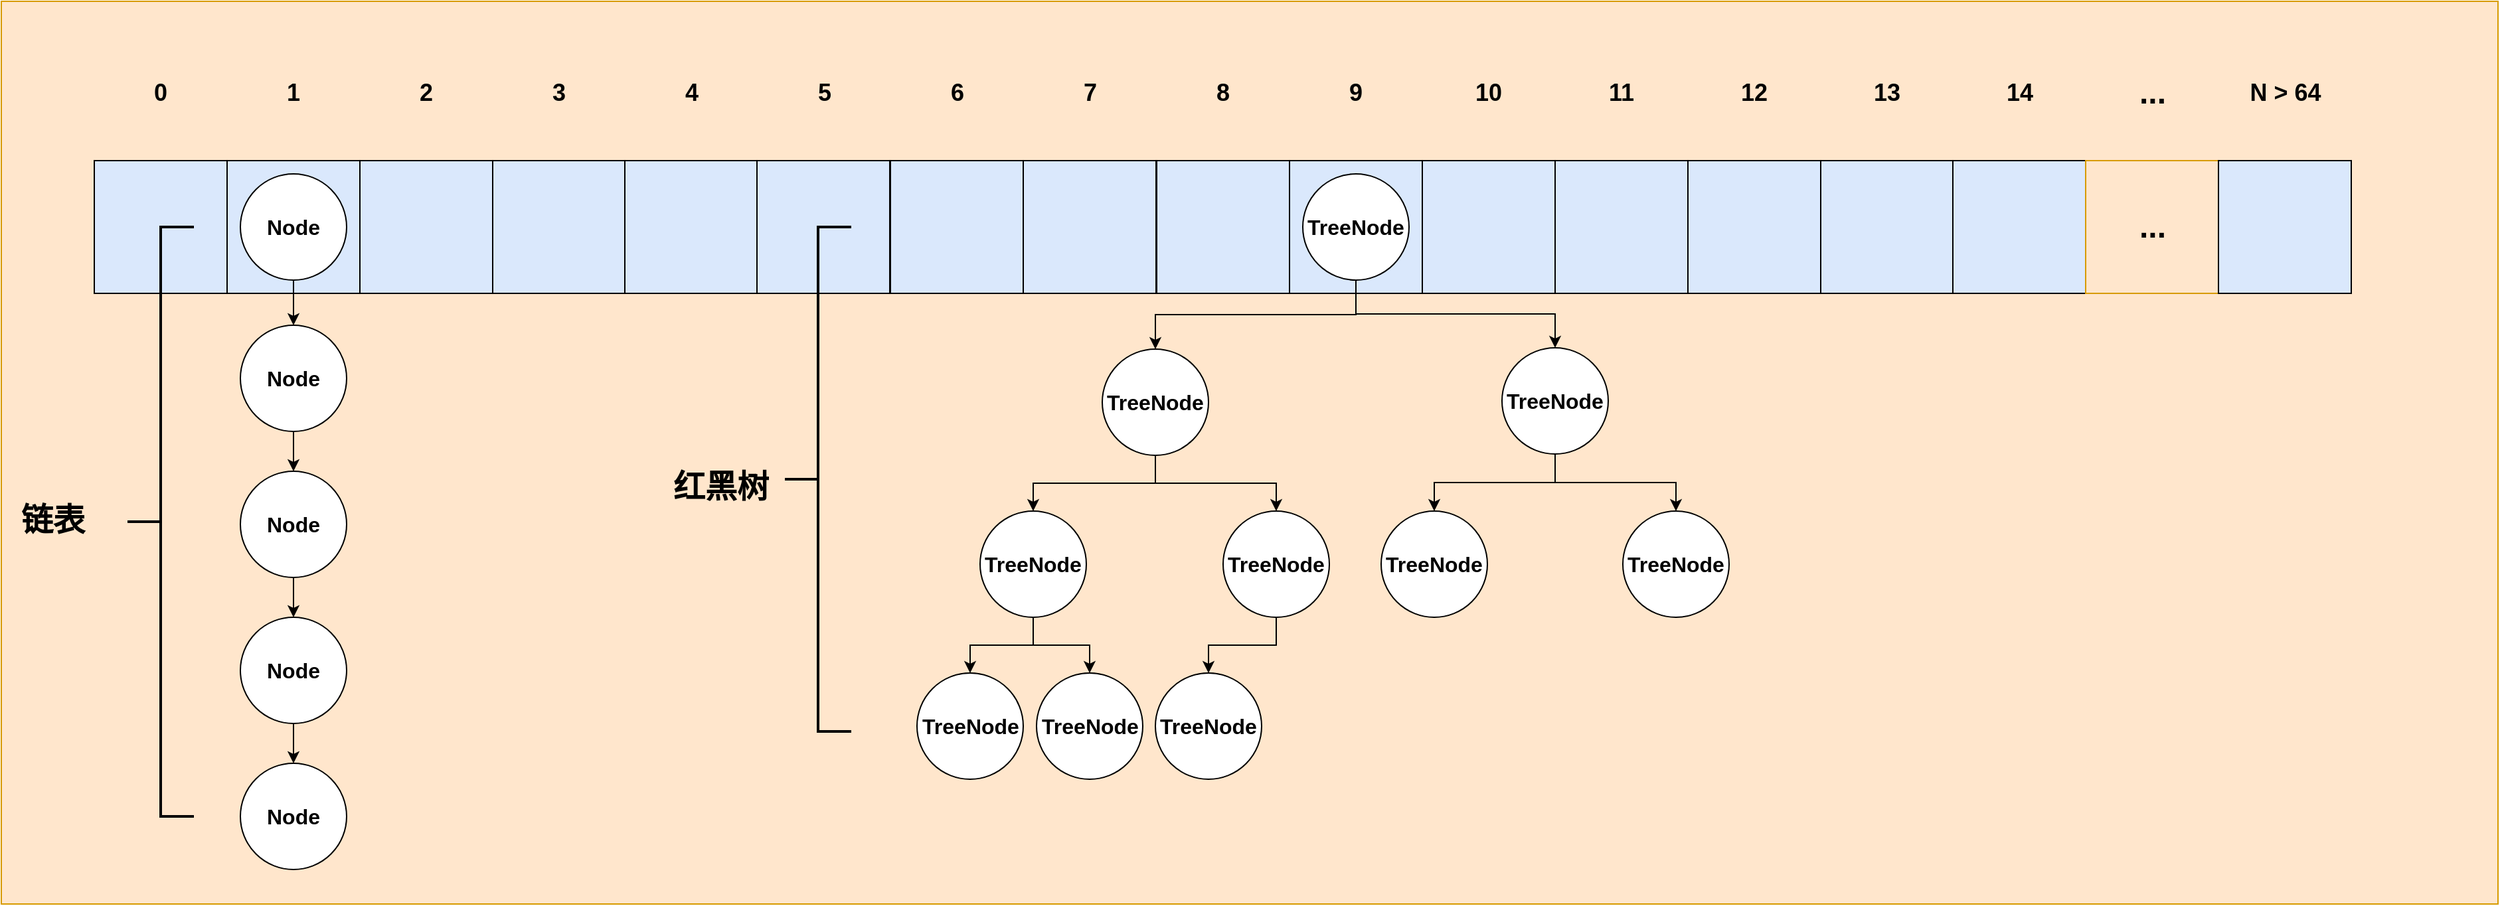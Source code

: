 <mxfile version="12.2.2" type="device" pages="1"><diagram id="8DqtmBbXT2G1m3jgOkBs" name="第 1 页"><mxGraphModel dx="3464" dy="1343" grid="1" gridSize="10" guides="1" tooltips="1" connect="1" arrows="1" fold="1" page="1" pageScale="1" pageWidth="827" pageHeight="1169" math="0" shadow="0"><root><mxCell id="0"/><mxCell id="1" parent="0"/><mxCell id="ozydoXUE1chaM3nhOkbI-164" value="" style="rounded=0;whiteSpace=wrap;html=1;fillColor=#ffe6cc;strokeColor=#d79b00;fontStyle=1" parent="1" vertex="1"><mxGeometry x="-870" y="790" width="1880" height="680" as="geometry"/></mxCell><mxCell id="ozydoXUE1chaM3nhOkbI-82" value="" style="rounded=0;whiteSpace=wrap;html=1;fillColor=#dae8fc;strokeColor=#000000;fontStyle=1" parent="1" vertex="1"><mxGeometry x="200" y="910" width="100" height="100" as="geometry"/></mxCell><mxCell id="ozydoXUE1chaM3nhOkbI-83" value="" style="rounded=0;whiteSpace=wrap;html=1;fillColor=#dae8fc;strokeColor=#000000;fontStyle=1" parent="1" vertex="1"><mxGeometry x="-800" y="910" width="100" height="100" as="geometry"/></mxCell><mxCell id="ozydoXUE1chaM3nhOkbI-84" value="" style="rounded=0;whiteSpace=wrap;html=1;fillColor=#dae8fc;strokeColor=#000000;fontStyle=1" parent="1" vertex="1"><mxGeometry x="-700" y="910" width="100" height="100" as="geometry"/></mxCell><mxCell id="ozydoXUE1chaM3nhOkbI-85" value="" style="rounded=0;whiteSpace=wrap;html=1;fillColor=#dae8fc;strokeColor=#000000;fontStyle=1" parent="1" vertex="1"><mxGeometry x="-600" y="910" width="100" height="100" as="geometry"/></mxCell><mxCell id="ozydoXUE1chaM3nhOkbI-86" value="" style="rounded=0;whiteSpace=wrap;html=1;fillColor=#dae8fc;strokeColor=#000000;fontStyle=1" parent="1" vertex="1"><mxGeometry x="-500" y="910" width="100" height="100" as="geometry"/></mxCell><mxCell id="ozydoXUE1chaM3nhOkbI-87" value="" style="rounded=0;whiteSpace=wrap;html=1;fillColor=#dae8fc;strokeColor=#000000;fontStyle=1" parent="1" vertex="1"><mxGeometry x="-400.5" y="910" width="100" height="100" as="geometry"/></mxCell><mxCell id="ozydoXUE1chaM3nhOkbI-88" value="" style="rounded=0;whiteSpace=wrap;html=1;fillColor=#dae8fc;strokeColor=#000000;fontStyle=1" parent="1" vertex="1"><mxGeometry x="-200.5" y="910" width="100" height="100" as="geometry"/></mxCell><mxCell id="ozydoXUE1chaM3nhOkbI-89" value="" style="rounded=0;whiteSpace=wrap;html=1;fillColor=#dae8fc;strokeColor=#000000;fontStyle=1" parent="1" vertex="1"><mxGeometry x="-100.5" y="910" width="100" height="100" as="geometry"/></mxCell><mxCell id="ozydoXUE1chaM3nhOkbI-90" value="" style="rounded=0;whiteSpace=wrap;html=1;fillColor=#dae8fc;strokeColor=#000000;fontStyle=1" parent="1" vertex="1"><mxGeometry y="910" width="100" height="100" as="geometry"/></mxCell><mxCell id="ozydoXUE1chaM3nhOkbI-91" value="" style="rounded=0;whiteSpace=wrap;html=1;fillColor=#dae8fc;strokeColor=#000000;fontStyle=1" parent="1" vertex="1"><mxGeometry x="100" y="910" width="100" height="100" as="geometry"/></mxCell><mxCell id="ozydoXUE1chaM3nhOkbI-92" value="" style="rounded=0;whiteSpace=wrap;html=1;fillColor=#dae8fc;strokeColor=#000000;fontStyle=1" parent="1" vertex="1"><mxGeometry x="300" y="910" width="100" height="100" as="geometry"/></mxCell><mxCell id="ozydoXUE1chaM3nhOkbI-93" value="" style="rounded=0;whiteSpace=wrap;html=1;fillColor=#dae8fc;strokeColor=#000000;fontStyle=1" parent="1" vertex="1"><mxGeometry x="499.5" y="910" width="100" height="100" as="geometry"/></mxCell><mxCell id="ozydoXUE1chaM3nhOkbI-94" value="" style="rounded=0;whiteSpace=wrap;html=1;fillColor=#dae8fc;strokeColor=#000000;fontStyle=1" parent="1" vertex="1"><mxGeometry x="599.5" y="910" width="100" height="100" as="geometry"/></mxCell><mxCell id="ozydoXUE1chaM3nhOkbI-95" value="&lt;font style=&quot;font-size: 24px&quot;&gt;...&lt;/font&gt;" style="rounded=0;whiteSpace=wrap;html=1;fillColor=#ffe6cc;strokeColor=#d79b00;fontStyle=1" parent="1" vertex="1"><mxGeometry x="699.5" y="910" width="100" height="100" as="geometry"/></mxCell><mxCell id="ozydoXUE1chaM3nhOkbI-103" value="0" style="rounded=0;whiteSpace=wrap;html=1;fillColor=#ffe6cc;strokeColor=none;fontStyle=1;fontSize=18;" parent="1" vertex="1"><mxGeometry x="-800" y="809" width="100" height="100" as="geometry"/></mxCell><mxCell id="ozydoXUE1chaM3nhOkbI-104" value="1" style="rounded=0;whiteSpace=wrap;html=1;fillColor=#ffe6cc;strokeColor=none;fontStyle=1;fontSize=18;" parent="1" vertex="1"><mxGeometry x="-700" y="809" width="100" height="100" as="geometry"/></mxCell><mxCell id="ozydoXUE1chaM3nhOkbI-105" value="2" style="rounded=0;whiteSpace=wrap;html=1;fillColor=#ffe6cc;strokeColor=none;fontStyle=1;fontSize=18;" parent="1" vertex="1"><mxGeometry x="-600" y="809" width="100" height="100" as="geometry"/></mxCell><mxCell id="ozydoXUE1chaM3nhOkbI-106" value="3" style="rounded=0;whiteSpace=wrap;html=1;fillColor=#ffe6cc;strokeColor=none;fontStyle=1;fontSize=18;" parent="1" vertex="1"><mxGeometry x="-500" y="809" width="100" height="100" as="geometry"/></mxCell><mxCell id="ozydoXUE1chaM3nhOkbI-107" value="4" style="rounded=0;whiteSpace=wrap;html=1;fillColor=#ffe6cc;strokeColor=none;fontStyle=1;fontSize=18;" parent="1" vertex="1"><mxGeometry x="-400.5" y="809" width="100" height="100" as="geometry"/></mxCell><mxCell id="ozydoXUE1chaM3nhOkbI-108" value="6" style="rounded=0;whiteSpace=wrap;html=1;fillColor=#ffe6cc;strokeColor=none;fontStyle=1;fontSize=18;" parent="1" vertex="1"><mxGeometry x="-200.5" y="809" width="100" height="100" as="geometry"/></mxCell><mxCell id="ozydoXUE1chaM3nhOkbI-109" value="7" style="rounded=0;whiteSpace=wrap;html=1;fillColor=#ffe6cc;strokeColor=none;fontStyle=1;fontSize=18;" parent="1" vertex="1"><mxGeometry x="-100.5" y="809" width="100" height="100" as="geometry"/></mxCell><mxCell id="ozydoXUE1chaM3nhOkbI-110" value="8" style="rounded=0;whiteSpace=wrap;html=1;fillColor=#ffe6cc;strokeColor=none;fontStyle=1;fontSize=18;" parent="1" vertex="1"><mxGeometry y="809" width="100" height="100" as="geometry"/></mxCell><mxCell id="ozydoXUE1chaM3nhOkbI-111" value="9" style="rounded=0;whiteSpace=wrap;html=1;fillColor=#ffe6cc;strokeColor=none;fontStyle=1;fontSize=18;" parent="1" vertex="1"><mxGeometry x="100" y="809" width="100" height="100" as="geometry"/></mxCell><mxCell id="ozydoXUE1chaM3nhOkbI-112" value="11" style="rounded=0;whiteSpace=wrap;html=1;fillColor=#ffe6cc;strokeColor=none;fontStyle=1;fontSize=18;" parent="1" vertex="1"><mxGeometry x="300" y="809" width="100" height="100" as="geometry"/></mxCell><mxCell id="ozydoXUE1chaM3nhOkbI-113" value="12" style="rounded=0;whiteSpace=wrap;html=1;fillColor=#ffe6cc;strokeColor=none;fontStyle=1;fontSize=18;" parent="1" vertex="1"><mxGeometry x="399.5" y="809" width="100" height="100" as="geometry"/></mxCell><mxCell id="ozydoXUE1chaM3nhOkbI-114" value="13" style="rounded=0;whiteSpace=wrap;html=1;fillColor=#ffe6cc;strokeColor=none;fontStyle=1;fontSize=18;" parent="1" vertex="1"><mxGeometry x="499.5" y="809" width="100" height="100" as="geometry"/></mxCell><mxCell id="ozydoXUE1chaM3nhOkbI-115" value="14" style="rounded=0;whiteSpace=wrap;html=1;fillColor=#ffe6cc;strokeColor=none;fontStyle=1;fontSize=18;" parent="1" vertex="1"><mxGeometry x="599.5" y="809" width="100" height="100" as="geometry"/></mxCell><mxCell id="ozydoXUE1chaM3nhOkbI-116" value="&lt;font style=&quot;font-size: 24px&quot;&gt;...&lt;/font&gt;" style="rounded=0;whiteSpace=wrap;html=1;fillColor=#ffe6cc;strokeColor=none;fontStyle=1;fontSize=18;" parent="1" vertex="1"><mxGeometry x="699.5" y="809" width="100" height="100" as="geometry"/></mxCell><mxCell id="ozydoXUE1chaM3nhOkbI-117" value="5" style="rounded=0;whiteSpace=wrap;html=1;fillColor=#ffe6cc;strokeColor=none;fontStyle=1;fontSize=18;" parent="1" vertex="1"><mxGeometry x="-300" y="809" width="100" height="100" as="geometry"/></mxCell><mxCell id="ozydoXUE1chaM3nhOkbI-118" value="10" style="rounded=0;whiteSpace=wrap;html=1;fillColor=#ffe6cc;strokeColor=none;fontStyle=1;fontSize=18;" parent="1" vertex="1"><mxGeometry x="199.5" y="809" width="100" height="100" as="geometry"/></mxCell><mxCell id="ozydoXUE1chaM3nhOkbI-128" value="" style="rounded=0;whiteSpace=wrap;html=1;fillColor=#dae8fc;strokeColor=#000000;fontStyle=1" parent="1" vertex="1"><mxGeometry x="-301" y="910" width="100" height="100" as="geometry"/></mxCell><mxCell id="ozydoXUE1chaM3nhOkbI-129" value="" style="rounded=0;whiteSpace=wrap;html=1;fillColor=#dae8fc;strokeColor=#000000;fontStyle=1" parent="1" vertex="1"><mxGeometry x="400" y="910" width="100" height="100" as="geometry"/></mxCell><mxCell id="ozydoXUE1chaM3nhOkbI-135" style="edgeStyle=orthogonalEdgeStyle;rounded=0;orthogonalLoop=1;jettySize=auto;html=1;exitX=0.5;exitY=1;exitDx=0;exitDy=0;entryX=0.5;entryY=0;entryDx=0;entryDy=0;fontStyle=1" parent="1" source="ozydoXUE1chaM3nhOkbI-130" target="ozydoXUE1chaM3nhOkbI-131" edge="1"><mxGeometry relative="1" as="geometry"/></mxCell><mxCell id="ozydoXUE1chaM3nhOkbI-130" value="&lt;font style=&quot;font-size: 16px&quot;&gt;Node&lt;/font&gt;" style="ellipse;whiteSpace=wrap;html=1;aspect=fixed;fontStyle=1" parent="1" vertex="1"><mxGeometry x="-690" y="920" width="80" height="80" as="geometry"/></mxCell><mxCell id="ozydoXUE1chaM3nhOkbI-136" style="edgeStyle=orthogonalEdgeStyle;rounded=0;orthogonalLoop=1;jettySize=auto;html=1;exitX=0.5;exitY=1;exitDx=0;exitDy=0;fontStyle=1" parent="1" source="ozydoXUE1chaM3nhOkbI-131" target="ozydoXUE1chaM3nhOkbI-132" edge="1"><mxGeometry relative="1" as="geometry"/></mxCell><mxCell id="ozydoXUE1chaM3nhOkbI-131" value="&lt;span style=&quot;font-size: 16px&quot;&gt;Node&lt;/span&gt;" style="ellipse;whiteSpace=wrap;html=1;aspect=fixed;fontStyle=1" parent="1" vertex="1"><mxGeometry x="-690" y="1034" width="80" height="80" as="geometry"/></mxCell><mxCell id="ozydoXUE1chaM3nhOkbI-137" style="edgeStyle=orthogonalEdgeStyle;rounded=0;orthogonalLoop=1;jettySize=auto;html=1;exitX=0.5;exitY=1;exitDx=0;exitDy=0;fontStyle=1" parent="1" source="ozydoXUE1chaM3nhOkbI-132" target="ozydoXUE1chaM3nhOkbI-133" edge="1"><mxGeometry relative="1" as="geometry"/></mxCell><mxCell id="ozydoXUE1chaM3nhOkbI-132" value="&lt;span style=&quot;font-size: 16px ; white-space: normal&quot;&gt;Node&lt;/span&gt;" style="ellipse;whiteSpace=wrap;html=1;aspect=fixed;fontStyle=1" parent="1" vertex="1"><mxGeometry x="-690" y="1144" width="80" height="80" as="geometry"/></mxCell><mxCell id="ozydoXUE1chaM3nhOkbI-138" style="edgeStyle=orthogonalEdgeStyle;rounded=0;orthogonalLoop=1;jettySize=auto;html=1;exitX=0.5;exitY=1;exitDx=0;exitDy=0;entryX=0.5;entryY=0;entryDx=0;entryDy=0;fontStyle=1" parent="1" source="ozydoXUE1chaM3nhOkbI-133" target="ozydoXUE1chaM3nhOkbI-134" edge="1"><mxGeometry relative="1" as="geometry"/></mxCell><mxCell id="ozydoXUE1chaM3nhOkbI-133" value="&lt;span style=&quot;font-size: 16px ; white-space: normal&quot;&gt;Node&lt;/span&gt;" style="ellipse;whiteSpace=wrap;html=1;aspect=fixed;fontStyle=1" parent="1" vertex="1"><mxGeometry x="-690" y="1254" width="80" height="80" as="geometry"/></mxCell><mxCell id="ozydoXUE1chaM3nhOkbI-134" value="&lt;span style=&quot;font-size: 16px ; white-space: normal&quot;&gt;Node&lt;/span&gt;" style="ellipse;whiteSpace=wrap;html=1;aspect=fixed;fontStyle=1" parent="1" vertex="1"><mxGeometry x="-690" y="1364" width="80" height="80" as="geometry"/></mxCell><mxCell id="ozydoXUE1chaM3nhOkbI-142" style="edgeStyle=orthogonalEdgeStyle;rounded=0;orthogonalLoop=1;jettySize=auto;html=1;exitX=0.5;exitY=1;exitDx=0;exitDy=0;entryX=0.5;entryY=0;entryDx=0;entryDy=0;fontStyle=1" parent="1" source="ozydoXUE1chaM3nhOkbI-139" target="ozydoXUE1chaM3nhOkbI-140" edge="1"><mxGeometry relative="1" as="geometry"/></mxCell><mxCell id="ozydoXUE1chaM3nhOkbI-143" style="edgeStyle=orthogonalEdgeStyle;rounded=0;orthogonalLoop=1;jettySize=auto;html=1;exitX=0.5;exitY=1;exitDx=0;exitDy=0;fontStyle=1" parent="1" source="ozydoXUE1chaM3nhOkbI-139" target="ozydoXUE1chaM3nhOkbI-141" edge="1"><mxGeometry relative="1" as="geometry"/></mxCell><mxCell id="ozydoXUE1chaM3nhOkbI-139" value="&lt;font style=&quot;font-size: 16px&quot;&gt;TreeNode&lt;/font&gt;" style="ellipse;whiteSpace=wrap;html=1;aspect=fixed;fontStyle=1" parent="1" vertex="1"><mxGeometry x="110" y="920" width="80" height="80" as="geometry"/></mxCell><mxCell id="ozydoXUE1chaM3nhOkbI-149" style="edgeStyle=orthogonalEdgeStyle;rounded=0;orthogonalLoop=1;jettySize=auto;html=1;exitX=0.5;exitY=1;exitDx=0;exitDy=0;entryX=0.5;entryY=0;entryDx=0;entryDy=0;fontStyle=1" parent="1" source="ozydoXUE1chaM3nhOkbI-140" target="ozydoXUE1chaM3nhOkbI-144" edge="1"><mxGeometry relative="1" as="geometry"/></mxCell><mxCell id="ozydoXUE1chaM3nhOkbI-150" style="edgeStyle=orthogonalEdgeStyle;rounded=0;orthogonalLoop=1;jettySize=auto;html=1;exitX=0.5;exitY=1;exitDx=0;exitDy=0;fontStyle=1" parent="1" source="ozydoXUE1chaM3nhOkbI-140" target="ozydoXUE1chaM3nhOkbI-145" edge="1"><mxGeometry relative="1" as="geometry"/></mxCell><mxCell id="ozydoXUE1chaM3nhOkbI-140" value="&lt;span style=&quot;font-size: 16px ; white-space: normal&quot;&gt;TreeNode&lt;/span&gt;" style="ellipse;whiteSpace=wrap;html=1;aspect=fixed;fontStyle=1" parent="1" vertex="1"><mxGeometry x="-41" y="1052" width="80" height="80" as="geometry"/></mxCell><mxCell id="ozydoXUE1chaM3nhOkbI-151" style="edgeStyle=orthogonalEdgeStyle;rounded=0;orthogonalLoop=1;jettySize=auto;html=1;exitX=0.5;exitY=1;exitDx=0;exitDy=0;fontStyle=1" parent="1" source="ozydoXUE1chaM3nhOkbI-141" target="ozydoXUE1chaM3nhOkbI-147" edge="1"><mxGeometry relative="1" as="geometry"/></mxCell><mxCell id="ozydoXUE1chaM3nhOkbI-152" style="edgeStyle=orthogonalEdgeStyle;rounded=0;orthogonalLoop=1;jettySize=auto;html=1;exitX=0.5;exitY=1;exitDx=0;exitDy=0;fontStyle=1" parent="1" source="ozydoXUE1chaM3nhOkbI-141" target="ozydoXUE1chaM3nhOkbI-148" edge="1"><mxGeometry relative="1" as="geometry"/></mxCell><mxCell id="ozydoXUE1chaM3nhOkbI-141" value="&lt;span style=&quot;font-size: 16px ; white-space: normal&quot;&gt;TreeNode&lt;/span&gt;" style="ellipse;whiteSpace=wrap;html=1;aspect=fixed;fontStyle=1" parent="1" vertex="1"><mxGeometry x="260" y="1051" width="80" height="80" as="geometry"/></mxCell><mxCell id="ozydoXUE1chaM3nhOkbI-156" style="edgeStyle=orthogonalEdgeStyle;rounded=0;orthogonalLoop=1;jettySize=auto;html=1;exitX=0.5;exitY=1;exitDx=0;exitDy=0;fontStyle=1" parent="1" source="ozydoXUE1chaM3nhOkbI-144" target="ozydoXUE1chaM3nhOkbI-153" edge="1"><mxGeometry relative="1" as="geometry"/></mxCell><mxCell id="ozydoXUE1chaM3nhOkbI-157" style="edgeStyle=orthogonalEdgeStyle;rounded=0;orthogonalLoop=1;jettySize=auto;html=1;exitX=0.5;exitY=1;exitDx=0;exitDy=0;fontStyle=1" parent="1" source="ozydoXUE1chaM3nhOkbI-144" target="ozydoXUE1chaM3nhOkbI-154" edge="1"><mxGeometry relative="1" as="geometry"/></mxCell><mxCell id="ozydoXUE1chaM3nhOkbI-144" value="&lt;span style=&quot;font-size: 16px ; white-space: normal&quot;&gt;TreeNode&lt;/span&gt;" style="ellipse;whiteSpace=wrap;html=1;aspect=fixed;fontStyle=1" parent="1" vertex="1"><mxGeometry x="-133" y="1174" width="80" height="80" as="geometry"/></mxCell><mxCell id="ozydoXUE1chaM3nhOkbI-158" style="edgeStyle=orthogonalEdgeStyle;rounded=0;orthogonalLoop=1;jettySize=auto;html=1;exitX=0.5;exitY=1;exitDx=0;exitDy=0;fontStyle=1" parent="1" source="ozydoXUE1chaM3nhOkbI-145" target="ozydoXUE1chaM3nhOkbI-155" edge="1"><mxGeometry relative="1" as="geometry"/></mxCell><mxCell id="ozydoXUE1chaM3nhOkbI-145" value="&lt;span style=&quot;font-size: 16px ; white-space: normal&quot;&gt;TreeNode&lt;/span&gt;" style="ellipse;whiteSpace=wrap;html=1;aspect=fixed;fontStyle=1" parent="1" vertex="1"><mxGeometry x="50" y="1174" width="80" height="80" as="geometry"/></mxCell><mxCell id="ozydoXUE1chaM3nhOkbI-147" value="&lt;span style=&quot;font-size: 16px ; white-space: normal&quot;&gt;TreeNode&lt;/span&gt;" style="ellipse;whiteSpace=wrap;html=1;aspect=fixed;fontStyle=1" parent="1" vertex="1"><mxGeometry x="169" y="1174" width="80" height="80" as="geometry"/></mxCell><mxCell id="ozydoXUE1chaM3nhOkbI-148" value="&lt;span style=&quot;font-size: 16px ; white-space: normal&quot;&gt;TreeNode&lt;/span&gt;" style="ellipse;whiteSpace=wrap;html=1;aspect=fixed;fontStyle=1" parent="1" vertex="1"><mxGeometry x="351" y="1174" width="80" height="80" as="geometry"/></mxCell><mxCell id="ozydoXUE1chaM3nhOkbI-153" value="&lt;span style=&quot;font-size: 16px ; white-space: normal&quot;&gt;TreeNode&lt;/span&gt;" style="ellipse;whiteSpace=wrap;html=1;aspect=fixed;fontStyle=1" parent="1" vertex="1"><mxGeometry x="-180.5" y="1296" width="80" height="80" as="geometry"/></mxCell><mxCell id="ozydoXUE1chaM3nhOkbI-154" value="&lt;span style=&quot;font-size: 16px ; white-space: normal&quot;&gt;TreeNode&lt;/span&gt;" style="ellipse;whiteSpace=wrap;html=1;aspect=fixed;fontStyle=1" parent="1" vertex="1"><mxGeometry x="-90.5" y="1296" width="80" height="80" as="geometry"/></mxCell><mxCell id="ozydoXUE1chaM3nhOkbI-155" value="&lt;span style=&quot;font-size: 16px ; white-space: normal&quot;&gt;TreeNode&lt;/span&gt;" style="ellipse;whiteSpace=wrap;html=1;aspect=fixed;fontStyle=1" parent="1" vertex="1"><mxGeometry x="-1" y="1296" width="80" height="80" as="geometry"/></mxCell><mxCell id="ozydoXUE1chaM3nhOkbI-160" value="" style="strokeWidth=2;html=1;shape=mxgraph.flowchart.annotation_2;align=left;labelPosition=right;pointerEvents=1;fontStyle=1" parent="1" vertex="1"><mxGeometry x="-775" y="960" width="50" height="444" as="geometry"/></mxCell><mxCell id="ozydoXUE1chaM3nhOkbI-161" value="&lt;span&gt;&lt;font style=&quot;font-size: 24px&quot;&gt;链表&lt;/font&gt;&lt;/span&gt;" style="text;html=1;resizable=0;points=[];autosize=1;align=left;verticalAlign=top;spacingTop=-4;fontStyle=1" parent="1" vertex="1"><mxGeometry x="-857.5" y="1164" width="60" height="20" as="geometry"/></mxCell><mxCell id="ozydoXUE1chaM3nhOkbI-162" value="" style="strokeWidth=2;html=1;shape=mxgraph.flowchart.annotation_2;align=left;labelPosition=right;pointerEvents=1;fontStyle=1" parent="1" vertex="1"><mxGeometry x="-280" y="960" width="50" height="380" as="geometry"/></mxCell><mxCell id="ozydoXUE1chaM3nhOkbI-163" value="&lt;span&gt;&lt;font style=&quot;font-size: 24px&quot;&gt;红黑树&lt;/font&gt;&lt;/span&gt;" style="text;html=1;resizable=0;points=[];autosize=1;align=left;verticalAlign=top;spacingTop=-4;fontStyle=1" parent="1" vertex="1"><mxGeometry x="-366" y="1139" width="90" height="20" as="geometry"/></mxCell><mxCell id="nA8qD04_a0RQFogeQeCj-1" value="" style="rounded=0;whiteSpace=wrap;html=1;fillColor=#dae8fc;strokeColor=#000000;fontStyle=1" vertex="1" parent="1"><mxGeometry x="799.5" y="910" width="100" height="100" as="geometry"/></mxCell><mxCell id="nA8qD04_a0RQFogeQeCj-2" value="&lt;font style=&quot;font-size: 18px&quot;&gt;N &amp;gt; 64&lt;/font&gt;" style="rounded=0;whiteSpace=wrap;html=1;fillColor=#ffe6cc;strokeColor=none;fontStyle=1" vertex="1" parent="1"><mxGeometry x="799.5" y="809" width="100" height="100" as="geometry"/></mxCell></root></mxGraphModel></diagram></mxfile>